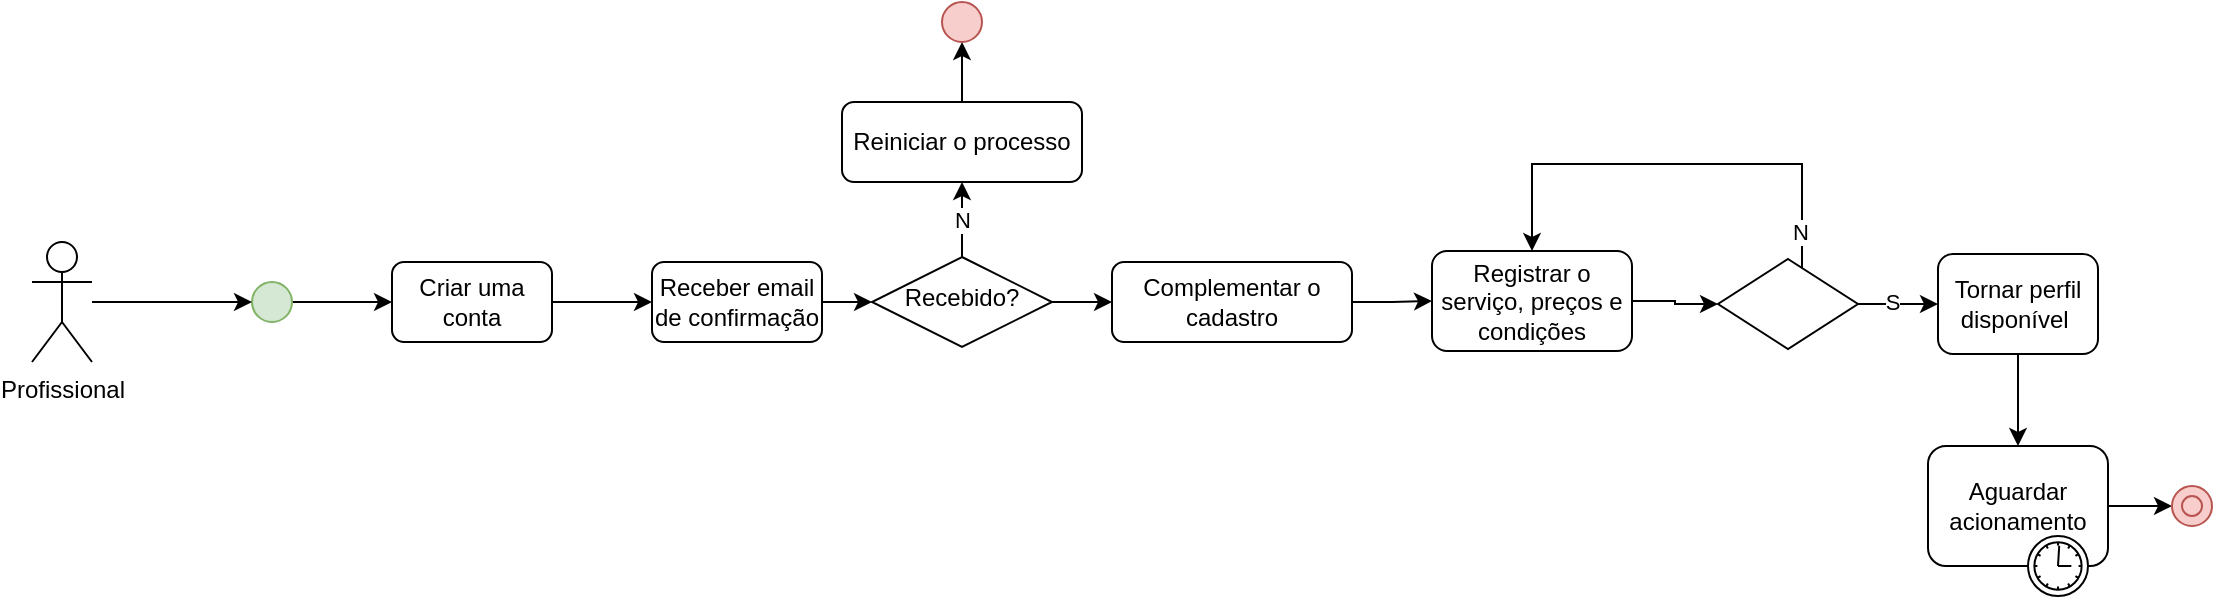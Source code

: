 <mxfile version="13.3.0" type="github">
  <diagram id="C5RBs43oDa-KdzZeNtuy" name="Page-1">
    <mxGraphModel dx="901" dy="591" grid="1" gridSize="10" guides="1" tooltips="1" connect="1" arrows="1" fold="1" page="1" pageScale="1" pageWidth="1169" pageHeight="827" math="0" shadow="0">
      <root>
        <mxCell id="WIyWlLk6GJQsqaUBKTNV-0" />
        <mxCell id="WIyWlLk6GJQsqaUBKTNV-1" parent="WIyWlLk6GJQsqaUBKTNV-0" />
        <mxCell id="e46Xfpyiww3-5HaC5yhw-13" style="edgeStyle=orthogonalEdgeStyle;rounded=0;orthogonalLoop=1;jettySize=auto;html=1;entryX=0;entryY=0.5;entryDx=0;entryDy=0;" edge="1" parent="WIyWlLk6GJQsqaUBKTNV-1" source="WIyWlLk6GJQsqaUBKTNV-3" target="WIyWlLk6GJQsqaUBKTNV-11">
          <mxGeometry relative="1" as="geometry" />
        </mxCell>
        <mxCell id="WIyWlLk6GJQsqaUBKTNV-3" value="Criar uma conta" style="rounded=1;whiteSpace=wrap;html=1;fontSize=12;glass=0;strokeWidth=1;shadow=0;" parent="WIyWlLk6GJQsqaUBKTNV-1" vertex="1">
          <mxGeometry x="210" y="139" width="80" height="40" as="geometry" />
        </mxCell>
        <mxCell id="e46Xfpyiww3-5HaC5yhw-6" value="N" style="edgeStyle=orthogonalEdgeStyle;rounded=0;orthogonalLoop=1;jettySize=auto;html=1;" edge="1" parent="WIyWlLk6GJQsqaUBKTNV-1" source="WIyWlLk6GJQsqaUBKTNV-6" target="WIyWlLk6GJQsqaUBKTNV-7">
          <mxGeometry relative="1" as="geometry" />
        </mxCell>
        <mxCell id="e46Xfpyiww3-5HaC5yhw-25" style="edgeStyle=orthogonalEdgeStyle;rounded=0;orthogonalLoop=1;jettySize=auto;html=1;" edge="1" parent="WIyWlLk6GJQsqaUBKTNV-1" source="WIyWlLk6GJQsqaUBKTNV-6" target="WIyWlLk6GJQsqaUBKTNV-12">
          <mxGeometry relative="1" as="geometry" />
        </mxCell>
        <mxCell id="WIyWlLk6GJQsqaUBKTNV-6" value="Recebido?" style="rhombus;whiteSpace=wrap;html=1;shadow=0;fontFamily=Helvetica;fontSize=12;align=center;strokeWidth=1;spacing=6;spacingTop=-4;" parent="WIyWlLk6GJQsqaUBKTNV-1" vertex="1">
          <mxGeometry x="450" y="136.5" width="90" height="45" as="geometry" />
        </mxCell>
        <mxCell id="e46Xfpyiww3-5HaC5yhw-12" style="edgeStyle=orthogonalEdgeStyle;rounded=0;orthogonalLoop=1;jettySize=auto;html=1;" edge="1" parent="WIyWlLk6GJQsqaUBKTNV-1" source="WIyWlLk6GJQsqaUBKTNV-7" target="e46Xfpyiww3-5HaC5yhw-11">
          <mxGeometry relative="1" as="geometry" />
        </mxCell>
        <mxCell id="WIyWlLk6GJQsqaUBKTNV-7" value="Reiniciar o processo" style="rounded=1;whiteSpace=wrap;html=1;fontSize=12;glass=0;strokeWidth=1;shadow=0;" parent="WIyWlLk6GJQsqaUBKTNV-1" vertex="1">
          <mxGeometry x="435" y="59" width="120" height="40" as="geometry" />
        </mxCell>
        <mxCell id="e46Xfpyiww3-5HaC5yhw-14" style="edgeStyle=orthogonalEdgeStyle;rounded=0;orthogonalLoop=1;jettySize=auto;html=1;entryX=0;entryY=0.5;entryDx=0;entryDy=0;" edge="1" parent="WIyWlLk6GJQsqaUBKTNV-1" source="WIyWlLk6GJQsqaUBKTNV-11" target="WIyWlLk6GJQsqaUBKTNV-6">
          <mxGeometry relative="1" as="geometry" />
        </mxCell>
        <mxCell id="WIyWlLk6GJQsqaUBKTNV-11" value="Receber email de confirmação" style="rounded=1;whiteSpace=wrap;html=1;fontSize=12;glass=0;strokeWidth=1;shadow=0;" parent="WIyWlLk6GJQsqaUBKTNV-1" vertex="1">
          <mxGeometry x="340" y="139" width="85" height="40" as="geometry" />
        </mxCell>
        <mxCell id="e46Xfpyiww3-5HaC5yhw-9" style="edgeStyle=orthogonalEdgeStyle;rounded=0;orthogonalLoop=1;jettySize=auto;html=1;entryX=0;entryY=0.5;entryDx=0;entryDy=0;" edge="1" parent="WIyWlLk6GJQsqaUBKTNV-1" source="WIyWlLk6GJQsqaUBKTNV-12" target="e46Xfpyiww3-5HaC5yhw-8">
          <mxGeometry relative="1" as="geometry" />
        </mxCell>
        <mxCell id="WIyWlLk6GJQsqaUBKTNV-12" value="Complementar o cadastro" style="rounded=1;whiteSpace=wrap;html=1;fontSize=12;glass=0;strokeWidth=1;shadow=0;" parent="WIyWlLk6GJQsqaUBKTNV-1" vertex="1">
          <mxGeometry x="570" y="139" width="120" height="40" as="geometry" />
        </mxCell>
        <mxCell id="e46Xfpyiww3-5HaC5yhw-1" style="edgeStyle=orthogonalEdgeStyle;rounded=0;orthogonalLoop=1;jettySize=auto;html=1;" edge="1" parent="WIyWlLk6GJQsqaUBKTNV-1" source="e46Xfpyiww3-5HaC5yhw-0">
          <mxGeometry relative="1" as="geometry">
            <mxPoint x="210" y="159" as="targetPoint" />
          </mxGeometry>
        </mxCell>
        <mxCell id="e46Xfpyiww3-5HaC5yhw-0" value="" style="ellipse;whiteSpace=wrap;html=1;aspect=fixed;fillColor=#d5e8d4;strokeColor=#82b366;" vertex="1" parent="WIyWlLk6GJQsqaUBKTNV-1">
          <mxGeometry x="140" y="149" width="20" height="20" as="geometry" />
        </mxCell>
        <mxCell id="e46Xfpyiww3-5HaC5yhw-3" style="edgeStyle=orthogonalEdgeStyle;rounded=0;orthogonalLoop=1;jettySize=auto;html=1;" edge="1" parent="WIyWlLk6GJQsqaUBKTNV-1" source="e46Xfpyiww3-5HaC5yhw-2" target="e46Xfpyiww3-5HaC5yhw-0">
          <mxGeometry relative="1" as="geometry" />
        </mxCell>
        <mxCell id="e46Xfpyiww3-5HaC5yhw-2" value="Profissional" style="shape=umlActor;verticalLabelPosition=bottom;labelBackgroundColor=#ffffff;verticalAlign=top;html=1;outlineConnect=0;" vertex="1" parent="WIyWlLk6GJQsqaUBKTNV-1">
          <mxGeometry x="30" y="129" width="30" height="60" as="geometry" />
        </mxCell>
        <mxCell id="e46Xfpyiww3-5HaC5yhw-23" style="edgeStyle=orthogonalEdgeStyle;rounded=0;orthogonalLoop=1;jettySize=auto;html=1;entryX=0;entryY=0.5;entryDx=0;entryDy=0;" edge="1" parent="WIyWlLk6GJQsqaUBKTNV-1" source="e46Xfpyiww3-5HaC5yhw-8" target="e46Xfpyiww3-5HaC5yhw-22">
          <mxGeometry relative="1" as="geometry" />
        </mxCell>
        <mxCell id="e46Xfpyiww3-5HaC5yhw-8" value="Registrar o serviço, preços e condições" style="rounded=1;whiteSpace=wrap;html=1;" vertex="1" parent="WIyWlLk6GJQsqaUBKTNV-1">
          <mxGeometry x="730" y="133.5" width="100" height="50" as="geometry" />
        </mxCell>
        <mxCell id="e46Xfpyiww3-5HaC5yhw-11" value="" style="ellipse;whiteSpace=wrap;html=1;aspect=fixed;fillColor=#f8cecc;strokeColor=#b85450;" vertex="1" parent="WIyWlLk6GJQsqaUBKTNV-1">
          <mxGeometry x="485" y="9" width="20" height="20" as="geometry" />
        </mxCell>
        <mxCell id="e46Xfpyiww3-5HaC5yhw-35" style="edgeStyle=orthogonalEdgeStyle;rounded=0;orthogonalLoop=1;jettySize=auto;html=1;entryX=0;entryY=0.5;entryDx=0;entryDy=0;" edge="1" parent="WIyWlLk6GJQsqaUBKTNV-1" source="e46Xfpyiww3-5HaC5yhw-17" target="e46Xfpyiww3-5HaC5yhw-34">
          <mxGeometry relative="1" as="geometry" />
        </mxCell>
        <mxCell id="e46Xfpyiww3-5HaC5yhw-17" value="Aguardar acionamento" style="html=1;whiteSpace=wrap;rounded=1;dropTarget=0;" vertex="1" parent="WIyWlLk6GJQsqaUBKTNV-1">
          <mxGeometry x="978" y="231" width="90" height="60" as="geometry" />
        </mxCell>
        <mxCell id="e46Xfpyiww3-5HaC5yhw-18" value="" style="shape=mxgraph.bpmn.timer_start;perimeter=ellipsePerimeter;html=1;verticalLabelPosition=bottom;labelBackgroundColor=#ffffff;verticalAlign=top;outlineConnect=0;" vertex="1" parent="e46Xfpyiww3-5HaC5yhw-17">
          <mxGeometry x="1" y="1" width="30" height="30" relative="1" as="geometry">
            <mxPoint x="-40" y="-15" as="offset" />
          </mxGeometry>
        </mxCell>
        <mxCell id="e46Xfpyiww3-5HaC5yhw-26" style="edgeStyle=orthogonalEdgeStyle;rounded=0;orthogonalLoop=1;jettySize=auto;html=1;" edge="1" parent="WIyWlLk6GJQsqaUBKTNV-1" source="e46Xfpyiww3-5HaC5yhw-20" target="e46Xfpyiww3-5HaC5yhw-17">
          <mxGeometry relative="1" as="geometry" />
        </mxCell>
        <mxCell id="e46Xfpyiww3-5HaC5yhw-20" value="Tornar perfil disponível&amp;nbsp;" style="rounded=1;whiteSpace=wrap;html=1;" vertex="1" parent="WIyWlLk6GJQsqaUBKTNV-1">
          <mxGeometry x="983" y="135" width="80" height="50" as="geometry" />
        </mxCell>
        <mxCell id="e46Xfpyiww3-5HaC5yhw-24" style="edgeStyle=orthogonalEdgeStyle;rounded=0;orthogonalLoop=1;jettySize=auto;html=1;entryX=0;entryY=0.5;entryDx=0;entryDy=0;" edge="1" parent="WIyWlLk6GJQsqaUBKTNV-1" source="e46Xfpyiww3-5HaC5yhw-22" target="e46Xfpyiww3-5HaC5yhw-20">
          <mxGeometry relative="1" as="geometry" />
        </mxCell>
        <mxCell id="e46Xfpyiww3-5HaC5yhw-32" value="S" style="edgeLabel;html=1;align=center;verticalAlign=middle;resizable=0;points=[];" vertex="1" connectable="0" parent="e46Xfpyiww3-5HaC5yhw-24">
          <mxGeometry x="-0.15" y="1" relative="1" as="geometry">
            <mxPoint as="offset" />
          </mxGeometry>
        </mxCell>
        <mxCell id="e46Xfpyiww3-5HaC5yhw-30" style="edgeStyle=orthogonalEdgeStyle;rounded=0;orthogonalLoop=1;jettySize=auto;html=1;" edge="1" parent="WIyWlLk6GJQsqaUBKTNV-1" source="e46Xfpyiww3-5HaC5yhw-22" target="e46Xfpyiww3-5HaC5yhw-8">
          <mxGeometry relative="1" as="geometry">
            <Array as="points">
              <mxPoint x="915" y="90" />
              <mxPoint x="780" y="90" />
            </Array>
          </mxGeometry>
        </mxCell>
        <mxCell id="e46Xfpyiww3-5HaC5yhw-31" value="N" style="edgeLabel;html=1;align=center;verticalAlign=middle;resizable=0;points=[];" vertex="1" connectable="0" parent="e46Xfpyiww3-5HaC5yhw-30">
          <mxGeometry x="-0.835" y="1" relative="1" as="geometry">
            <mxPoint y="1" as="offset" />
          </mxGeometry>
        </mxCell>
        <mxCell id="e46Xfpyiww3-5HaC5yhw-22" value="" style="rhombus;whiteSpace=wrap;html=1;shadow=0;fontFamily=Helvetica;fontSize=12;align=center;strokeWidth=1;spacing=6;spacingTop=-4;" vertex="1" parent="WIyWlLk6GJQsqaUBKTNV-1">
          <mxGeometry x="873" y="137.5" width="70" height="45" as="geometry" />
        </mxCell>
        <mxCell id="e46Xfpyiww3-5HaC5yhw-34" value="" style="ellipse;whiteSpace=wrap;html=1;aspect=fixed;fillColor=#f8cecc;strokeColor=#b85450;" vertex="1" parent="WIyWlLk6GJQsqaUBKTNV-1">
          <mxGeometry x="1100" y="251" width="20" height="20" as="geometry" />
        </mxCell>
        <mxCell id="e46Xfpyiww3-5HaC5yhw-36" value="" style="ellipse;whiteSpace=wrap;html=1;aspect=fixed;fillColor=#f8cecc;strokeColor=#b85450;" vertex="1" parent="WIyWlLk6GJQsqaUBKTNV-1">
          <mxGeometry x="1105" y="256" width="10" height="10" as="geometry" />
        </mxCell>
      </root>
    </mxGraphModel>
  </diagram>
</mxfile>

